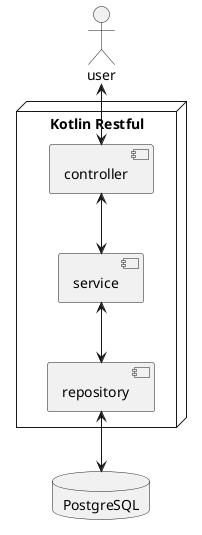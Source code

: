 @startuml
actor "user" as user
node "Kotlin Restful" {
    component "controller" as controller
    component "service" as service
    component "repository" as repository

}
database "PostgreSQL" as database

user <--> controller
controller <--> service
service <--> repository
repository <--> database

@enduml